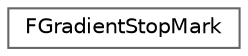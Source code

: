 digraph "Graphical Class Hierarchy"
{
 // INTERACTIVE_SVG=YES
 // LATEX_PDF_SIZE
  bgcolor="transparent";
  edge [fontname=Helvetica,fontsize=10,labelfontname=Helvetica,labelfontsize=10];
  node [fontname=Helvetica,fontsize=10,shape=box,height=0.2,width=0.4];
  rankdir="LR";
  Node0 [id="Node000000",label="FGradientStopMark",height=0.2,width=0.4,color="grey40", fillcolor="white", style="filled",URL="$de/d6f/structFGradientStopMark.html",tooltip=" "];
}
